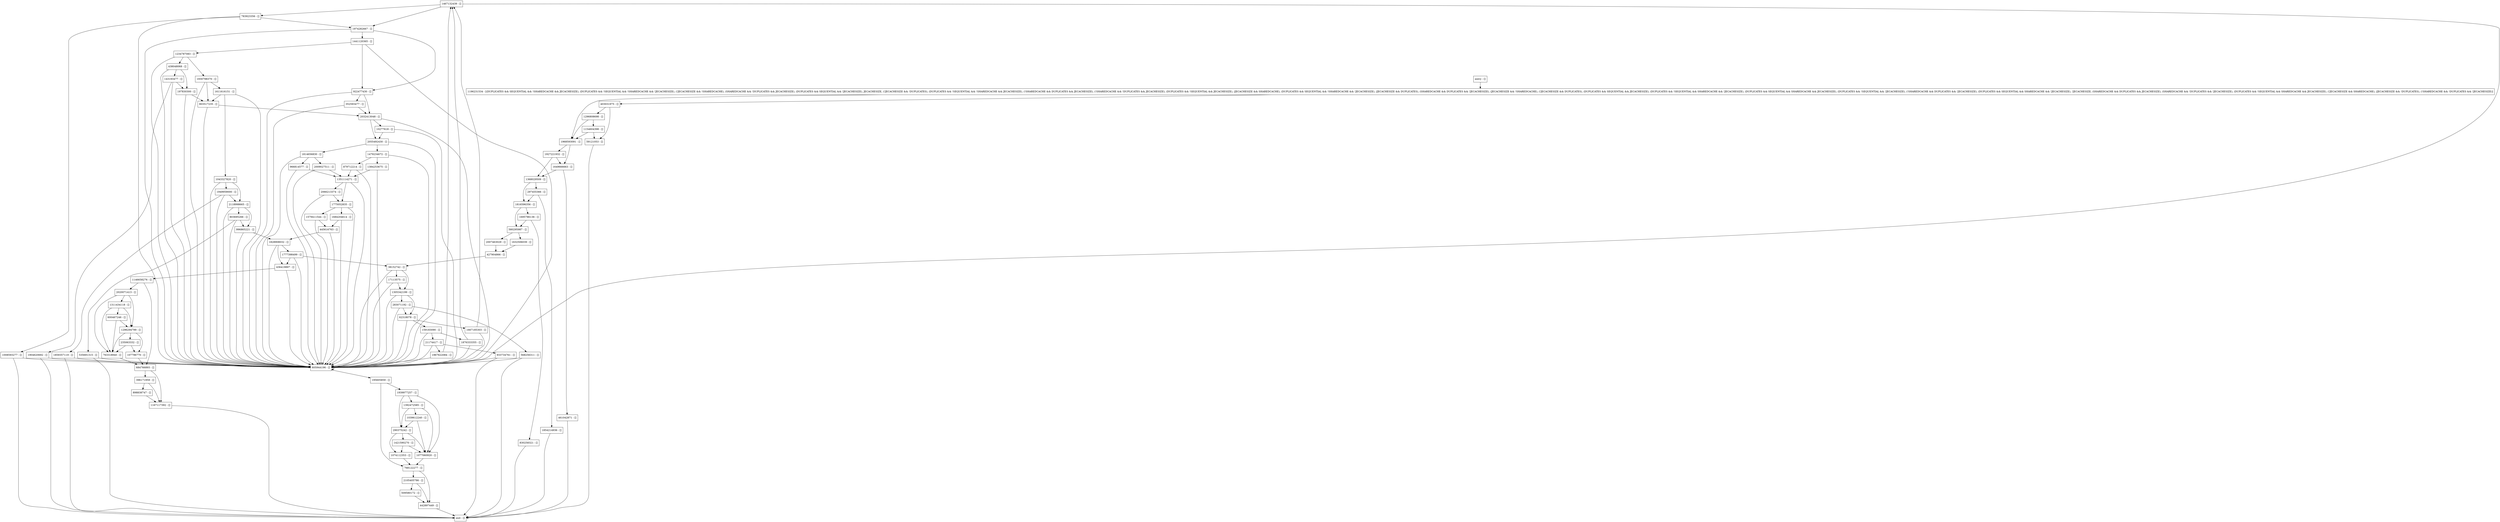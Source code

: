 digraph searchSubTree {
node [shape=record];
1467132439 [label="1467132439 - []"];
21174417 [label="21174417 - []"];
235063332 [label="235063332 - []"];
461042871 [label="461042871 - []"];
436419897 [label="436419897 - []"];
1039612240 [label="1039612240 - []"];
1816596356 [label="1816596356 - []"];
59121053 [label="59121053 - []"];
143193477 [label="143193477 - []"];
1684204614 [label="1684204614 - []"];
297455366 [label="297455366 - []"];
1146658276 [label="1146658276 - []"];
1939977257 [label="1939977257 - []"];
763318940 [label="763318940 - []"];
803695266 [label="803695266 - []"];
283071192 [label="283071192 - []"];
exit [label="exit - []"];
535691315 [label="535691315 - []"];
966814577 [label="966814577 - []"];
768122277 [label="768122277 - []"];
2007463029 [label="2007463029 - []"];
1043327820 [label="1043327820 - []"];
830258321 [label="830258321 - []"];
1579411544 [label="1579411544 - []"];
195605859 [label="195605859 - []"];
403031975 [label="403031975 - []"];
933734761 [label="933734761 - []"];
2020071413 [label="2020071413 - []"];
352593477 [label="352593477 - []"];
445616763 [label="445616763 - []"];
1695786136 [label="1695786136 - []"];
1777398499 [label="1777398499 - []"];
1859357119 [label="1859357119 - []"];
1392472585 [label="1392472585 - []"];
10277618 [label="10277618 - []"];
803517235 [label="803517235 - []"];
438048068 [label="438048068 - []"];
1305342199 [label="1305342199 - []"];
1384253675 [label="1384253675 - []"];
1854214936 [label="1854214936 - []"];
2009027511 [label="2009027511 - []"];
1008593277 [label="1008593277 - []"];
2055492430 [label="2055492430 - []"];
159183090 [label="159183090 - []"];
1154604398 [label="1154604398 - []"];
783923356 [label="783923356 - []"];
922477430 [label="922477430 - []"];
2032413048 [label="2032413048 - []"];
1296808698 [label="1296808698 - []"];
17113575 [label="17113575 - []"];
1351114271 [label="1351114271 - []"];
509580172 [label="509580172 - []"];
1632506039 [label="1632506039 - []"];
1974282667 [label="1974282667 - []"];
1296294799 [label="1296294799 - []"];
1775052835 [label="1775052835 - []"];
568256311 [label="568256311 - []"];
1421590270 [label="1421590270 - []"];
1611616151 [label="1611616151 - []"];
684766893 [label="684766893 - []"];
1968593091 [label="1968593091 - []"];
1649666663 [label="1649666663 - []"];
1927221932 [label="1927221932 - []"];
396171959 [label="396171959 - []"];
38152742 [label="38152742 - []"];
1074112353 [label="1074112353 - []"];
879712214 [label="879712214 - []"];
290375242 [label="290375242 - []"];
1967622084 [label="1967622084 - []"];
996865221 [label="996865221 - []"];
1234787083 [label="1234787083 - []"];
2066213374 [label="2066213374 - []"];
898838747 [label="898838747 - []"];
197830300 [label="197830300 - []"];
entry [label="entry - []"];
580295987 [label="580295987 - []"];
1167117392 [label="1167117392 - []"];
442897449 [label="442897449 - []"];
62318078 [label="62318078 - []"];
1828908032 [label="1828908032 - []"];
1441120365 [label="1441120365 - []"];
1077060920 [label="1077060920 - []"];
1876333355 [label="1876333355 - []"];
1904620692 [label="1904620692 - []"];
427904866 [label="427904866 - []"];
1196231534 [label="1196231534 - [(DUPLICATES && SEQUENTIAL && !SHAREDCACHE && JECACHESIZE), (DUPLICATES && !SEQUENTIAL && !SHAREDCACHE && !JECACHESIZE), (!JECACHESIZE && !SHAREDCACHE), (SHAREDCACHE && !DUPLICATES && JECACHESIZE), (DUPLICATES && SEQUENTIAL && !JECACHESIZE), JECACHESIZE, (!JECACHESIZE && !DUPLICATES), (DUPLICATES && !SEQUENTIAL && !SHAREDCACHE && JECACHESIZE), (!SHAREDCACHE && DUPLICATES && JECACHESIZE), (!SHAREDCACHE && !DUPLICATES && JECACHESIZE), (DUPLICATES && !SEQUENTIAL && JECACHESIZE), (JECACHESIZE && SHAREDCACHE), (DUPLICATES && SEQUENTIAL && !SHAREDCACHE && !JECACHESIZE), (JECACHESIZE && DUPLICATES), (SHAREDCACHE && DUPLICATES && !JECACHESIZE), (JECACHESIZE && !SHAREDCACHE), (!JECACHESIZE && DUPLICATES), (DUPLICATES && SEQUENTIAL && JECACHESIZE), (DUPLICATES && !SEQUENTIAL && SHAREDCACHE && !JECACHESIZE), (DUPLICATES && SEQUENTIAL && SHAREDCACHE && JECACHESIZE), (DUPLICATES && !SEQUENTIAL && !JECACHESIZE), (!SHAREDCACHE && DUPLICATES && !JECACHESIZE), (DUPLICATES && SEQUENTIAL && SHAREDCACHE && !JECACHESIZE), !JECACHESIZE, (SHAREDCACHE && DUPLICATES && JECACHESIZE), (SHAREDCACHE && !DUPLICATES && !JECACHESIZE), (DUPLICATES && !SEQUENTIAL && SHAREDCACHE && JECACHESIZE), (!JECACHESIZE && SHAREDCACHE), (JECACHESIZE && !DUPLICATES), (!SHAREDCACHE && !DUPLICATES && !JECACHESIZE)]"];
1667185303 [label="1667185303 - []"];
1930798370 [label="1930798370 - []"];
1368029509 [label="1368029509 - []"];
1311434118 [label="1311434118 - []"];
1814656830 [label="1814656830 - []"];
2118998665 [label="2118998665 - []"];
107796770 [label="107796770 - []"];
2105405786 [label="2105405786 - []"];
1479234672 [label="1479234672 - []"];
600467246 [label="600467246 - []"];
1949959000 [label="1949959000 - []"];
605944196 [label="605944196 - []"];
entry;
exit;
1467132439 -> 605944196;
1467132439 -> 783923356;
1467132439 -> 1974282667;
21174417 -> 1967622084;
21174417 -> 933734761;
21174417 -> 605944196;
235063332 -> 763318940;
235063332 -> 107796770;
461042871 -> exit;
436419897 -> 1146658276;
436419897 -> 605944196;
1039612240 -> 290375242;
1039612240 -> 1077060920;
1816596356 -> 580295987;
1816596356 -> 1695786136;
59121053 -> exit;
143193477 -> 1904620692;
143193477 -> 197830300;
143193477 -> 605944196;
1684204614 -> 445616763;
1684204614 -> 605944196;
297455366 -> 1816596356;
297455366 -> 1854214936;
1146658276 -> 2020071413;
1146658276 -> 684766893;
1939977257 -> 290375242;
1939977257 -> 1392472585;
1939977257 -> 1077060920;
763318940 -> 684766893;
803695266 -> 996865221;
803695266 -> 535691315;
803695266 -> 605944196;
283071192 -> 62318078;
283071192 -> 568256311;
283071192 -> 605944196;
535691315 -> exit;
535691315 -> 605944196;
966814577 -> 605944196;
966814577 -> 1351114271;
768122277 -> 442897449;
768122277 -> 2105405786;
2007463029 -> 427904866;
1043327820 -> 1949959000;
1043327820 -> 2118998665;
1043327820 -> 605944196;
830258321 -> exit;
1579411544 -> 445616763;
1579411544 -> 605944196;
195605859 -> 1939977257;
195605859 -> 768122277;
403031975 -> 59121053;
403031975 -> 1296808698;
933734761 -> exit;
933734761 -> 605944196;
2020071413 -> 1296294799;
2020071413 -> 763318940;
2020071413 -> 1311434118;
352593477 -> 605944196;
352593477 -> 2032413048;
445616763 -> 1828908032;
445616763 -> 605944196;
1695786136 -> 580295987;
1695786136 -> 830258321;
1777398499 -> 38152742;
1777398499 -> 605944196;
1777398499 -> 436419897;
1859357119 -> exit;
1859357119 -> 605944196;
1392472585 -> 290375242;
1392472585 -> 1039612240;
1392472585 -> 1077060920;
10277618 -> 605944196;
10277618 -> 2055492430;
803517235 -> 605944196;
803517235 -> 2032413048;
438048068 -> 143193477;
438048068 -> 197830300;
438048068 -> 605944196;
1305342199 -> 62318078;
1305342199 -> 605944196;
1305342199 -> 283071192;
1384253675 -> 605944196;
1384253675 -> 1351114271;
1854214936 -> exit;
2009027511 -> 605944196;
2009027511 -> 1351114271;
1008593277 -> exit;
1008593277 -> 605944196;
2055492430 -> 1479234672;
2055492430 -> 1814656830;
2055492430 -> 605944196;
159183090 -> 21174417;
159183090 -> 1876333355;
159183090 -> 605944196;
1154604398 -> 1968593091;
1154604398 -> 59121053;
783923356 -> 605944196;
783923356 -> 1008593277;
783923356 -> 1974282667;
922477430 -> 352593477;
922477430 -> 605944196;
922477430 -> 2032413048;
2032413048 -> 605944196;
2032413048 -> 10277618;
2032413048 -> 2055492430;
1296808698 -> 1968593091;
1296808698 -> 1154604398;
17113575 -> 1305342199;
17113575 -> 605944196;
1351114271 -> 2066213374;
1351114271 -> 1775052835;
1351114271 -> 605944196;
509580172 -> 442897449;
1632506039 -> 427904866;
1974282667 -> 1441120365;
1974282667 -> 605944196;
1974282667 -> 922477430;
1296294799 -> 235063332;
1296294799 -> 763318940;
1296294799 -> 107796770;
1775052835 -> 1579411544;
1775052835 -> 1684204614;
1775052835 -> 605944196;
568256311 -> exit;
568256311 -> 605944196;
1421590270 -> 1074112353;
1421590270 -> 1077060920;
1611616151 -> 1043327820;
1611616151 -> 605944196;
1611616151 -> 803517235;
684766893 -> 1167117392;
684766893 -> 396171959;
1968593091 -> 1649666663;
1968593091 -> 1927221932;
1649666663 -> 461042871;
1649666663 -> 1368029509;
1927221932 -> 1649666663;
1927221932 -> 1368029509;
396171959 -> 1167117392;
396171959 -> 898838747;
38152742 -> 1305342199;
38152742 -> 605944196;
38152742 -> 17113575;
1074112353 -> 768122277;
879712214 -> 605944196;
879712214 -> 1351114271;
290375242 -> 1074112353;
290375242 -> 1421590270;
290375242 -> 1077060920;
1967622084 -> 1467132439;
1967622084 -> 605944196;
996865221 -> 1828908032;
996865221 -> 605944196;
1234787083 -> 1930798370;
1234787083 -> 438048068;
1234787083 -> 605944196;
2066213374 -> 1775052835;
2066213374 -> 605944196;
898838747 -> 1167117392;
197830300 -> 605944196;
197830300 -> 803517235;
entry -> 1196231534;
580295987 -> 2007463029;
580295987 -> 1632506039;
1167117392 -> exit;
442897449 -> exit;
62318078 -> 1667185303;
62318078 -> 159183090;
62318078 -> 605944196;
1828908032 -> 1777398499;
1828908032 -> 605944196;
1828908032 -> 436419897;
1441120365 -> 1234787083;
1441120365 -> 605944196;
1441120365 -> 922477430;
1077060920 -> 768122277;
1876333355 -> 1467132439;
1876333355 -> 605944196;
1904620692 -> exit;
1904620692 -> 605944196;
427904866 -> 38152742;
1196231534 -> 1968593091;
1196231534 -> 403031975;
1667185303 -> 1467132439;
1667185303 -> 605944196;
1930798370 -> 605944196;
1930798370 -> 1611616151;
1930798370 -> 803517235;
1368029509 -> 1816596356;
1368029509 -> 297455366;
1311434118 -> 600467246;
1311434118 -> 1296294799;
1311434118 -> 763318940;
1814656830 -> 966814577;
1814656830 -> 605944196;
1814656830 -> 2009027511;
2118998665 -> 996865221;
2118998665 -> 803695266;
2118998665 -> 605944196;
107796770 -> 684766893;
2105405786 -> 442897449;
2105405786 -> 509580172;
1479234672 -> 879712214;
1479234672 -> 1384253675;
1479234672 -> 605944196;
600467246 -> 1296294799;
600467246 -> 763318940;
1949959000 -> 2118998665;
1949959000 -> 1859357119;
1949959000 -> 605944196;
605944196 -> 195605859;
605944196 -> 605944196;
}
